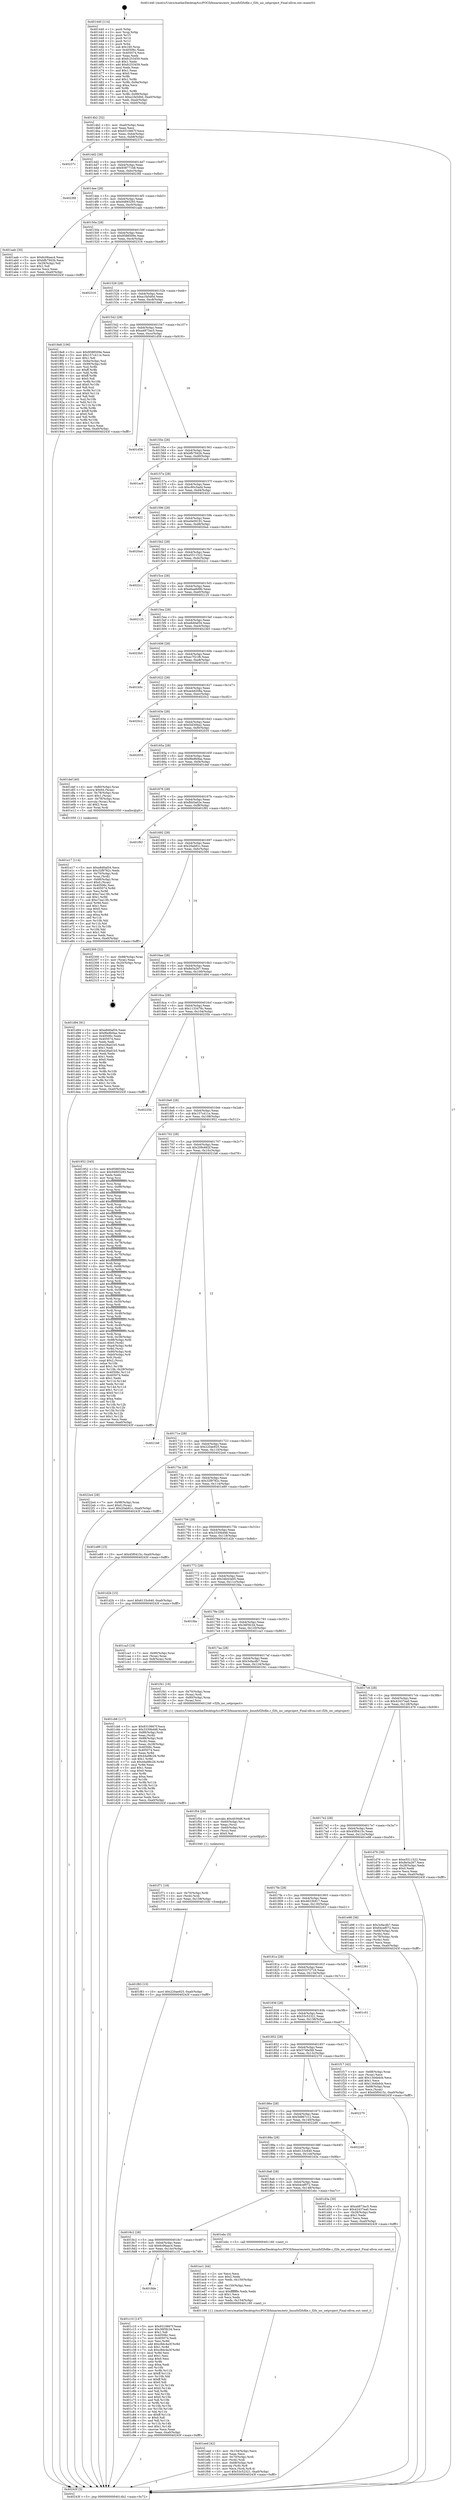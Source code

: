 digraph "0x401440" {
  label = "0x401440 (/mnt/c/Users/mathe/Desktop/tcc/POCII/binaries/extr_linuxfsf2fsfile.c_f2fs_ioc_setproject_Final-ollvm.out::main(0))"
  labelloc = "t"
  node[shape=record]

  Entry [label="",width=0.3,height=0.3,shape=circle,fillcolor=black,style=filled]
  "0x4014b2" [label="{
     0x4014b2 [32]\l
     | [instrs]\l
     &nbsp;&nbsp;0x4014b2 \<+6\>: mov -0xa0(%rbp),%eax\l
     &nbsp;&nbsp;0x4014b8 \<+2\>: mov %eax,%ecx\l
     &nbsp;&nbsp;0x4014ba \<+6\>: sub $0x9310667f,%ecx\l
     &nbsp;&nbsp;0x4014c0 \<+6\>: mov %eax,-0xb4(%rbp)\l
     &nbsp;&nbsp;0x4014c6 \<+6\>: mov %ecx,-0xb8(%rbp)\l
     &nbsp;&nbsp;0x4014cc \<+6\>: je 000000000040237c \<main+0xf3c\>\l
  }"]
  "0x40237c" [label="{
     0x40237c\l
  }", style=dashed]
  "0x4014d2" [label="{
     0x4014d2 [28]\l
     | [instrs]\l
     &nbsp;&nbsp;0x4014d2 \<+5\>: jmp 00000000004014d7 \<main+0x97\>\l
     &nbsp;&nbsp;0x4014d7 \<+6\>: mov -0xb4(%rbp),%eax\l
     &nbsp;&nbsp;0x4014dd \<+5\>: sub $0x938771b8,%eax\l
     &nbsp;&nbsp;0x4014e2 \<+6\>: mov %eax,-0xbc(%rbp)\l
     &nbsp;&nbsp;0x4014e8 \<+6\>: je 00000000004023fd \<main+0xfbd\>\l
  }"]
  Exit [label="",width=0.3,height=0.3,shape=circle,fillcolor=black,style=filled,peripheries=2]
  "0x4023fd" [label="{
     0x4023fd\l
  }", style=dashed]
  "0x4014ee" [label="{
     0x4014ee [28]\l
     | [instrs]\l
     &nbsp;&nbsp;0x4014ee \<+5\>: jmp 00000000004014f3 \<main+0xb3\>\l
     &nbsp;&nbsp;0x4014f3 \<+6\>: mov -0xb4(%rbp),%eax\l
     &nbsp;&nbsp;0x4014f9 \<+5\>: sub $0x94893293,%eax\l
     &nbsp;&nbsp;0x4014fe \<+6\>: mov %eax,-0xc0(%rbp)\l
     &nbsp;&nbsp;0x401504 \<+6\>: je 0000000000401aab \<main+0x66b\>\l
  }"]
  "0x401f83" [label="{
     0x401f83 [15]\l
     | [instrs]\l
     &nbsp;&nbsp;0x401f83 \<+10\>: movl $0x220ae925,-0xa0(%rbp)\l
     &nbsp;&nbsp;0x401f8d \<+5\>: jmp 000000000040243f \<main+0xfff\>\l
  }"]
  "0x401aab" [label="{
     0x401aab [30]\l
     | [instrs]\l
     &nbsp;&nbsp;0x401aab \<+5\>: mov $0x6c06aac4,%eax\l
     &nbsp;&nbsp;0x401ab0 \<+5\>: mov $0xbfb7942b,%ecx\l
     &nbsp;&nbsp;0x401ab5 \<+3\>: mov -0x29(%rbp),%dl\l
     &nbsp;&nbsp;0x401ab8 \<+3\>: test $0x1,%dl\l
     &nbsp;&nbsp;0x401abb \<+3\>: cmovne %ecx,%eax\l
     &nbsp;&nbsp;0x401abe \<+6\>: mov %eax,-0xa0(%rbp)\l
     &nbsp;&nbsp;0x401ac4 \<+5\>: jmp 000000000040243f \<main+0xfff\>\l
  }"]
  "0x40150a" [label="{
     0x40150a [28]\l
     | [instrs]\l
     &nbsp;&nbsp;0x40150a \<+5\>: jmp 000000000040150f \<main+0xcf\>\l
     &nbsp;&nbsp;0x40150f \<+6\>: mov -0xb4(%rbp),%eax\l
     &nbsp;&nbsp;0x401515 \<+5\>: sub $0x9588509e,%eax\l
     &nbsp;&nbsp;0x40151a \<+6\>: mov %eax,-0xc4(%rbp)\l
     &nbsp;&nbsp;0x401520 \<+6\>: je 0000000000402316 \<main+0xed6\>\l
  }"]
  "0x401f71" [label="{
     0x401f71 [18]\l
     | [instrs]\l
     &nbsp;&nbsp;0x401f71 \<+4\>: mov -0x70(%rbp),%rdi\l
     &nbsp;&nbsp;0x401f75 \<+3\>: mov (%rdi),%rdi\l
     &nbsp;&nbsp;0x401f78 \<+6\>: mov %eax,-0x158(%rbp)\l
     &nbsp;&nbsp;0x401f7e \<+5\>: call 0000000000401030 \<free@plt\>\l
     | [calls]\l
     &nbsp;&nbsp;0x401030 \{1\} (unknown)\l
  }"]
  "0x402316" [label="{
     0x402316\l
  }", style=dashed]
  "0x401526" [label="{
     0x401526 [28]\l
     | [instrs]\l
     &nbsp;&nbsp;0x401526 \<+5\>: jmp 000000000040152b \<main+0xeb\>\l
     &nbsp;&nbsp;0x40152b \<+6\>: mov -0xb4(%rbp),%eax\l
     &nbsp;&nbsp;0x401531 \<+5\>: sub $0xa1fa5d0d,%eax\l
     &nbsp;&nbsp;0x401536 \<+6\>: mov %eax,-0xc8(%rbp)\l
     &nbsp;&nbsp;0x40153c \<+6\>: je 00000000004018e8 \<main+0x4a8\>\l
  }"]
  "0x401f54" [label="{
     0x401f54 [29]\l
     | [instrs]\l
     &nbsp;&nbsp;0x401f54 \<+10\>: movabs $0x4030d6,%rdi\l
     &nbsp;&nbsp;0x401f5e \<+4\>: mov -0x60(%rbp),%rsi\l
     &nbsp;&nbsp;0x401f62 \<+2\>: mov %eax,(%rsi)\l
     &nbsp;&nbsp;0x401f64 \<+4\>: mov -0x60(%rbp),%rsi\l
     &nbsp;&nbsp;0x401f68 \<+2\>: mov (%rsi),%esi\l
     &nbsp;&nbsp;0x401f6a \<+2\>: mov $0x0,%al\l
     &nbsp;&nbsp;0x401f6c \<+5\>: call 0000000000401040 \<printf@plt\>\l
     | [calls]\l
     &nbsp;&nbsp;0x401040 \{1\} (unknown)\l
  }"]
  "0x4018e8" [label="{
     0x4018e8 [106]\l
     | [instrs]\l
     &nbsp;&nbsp;0x4018e8 \<+5\>: mov $0x9588509e,%eax\l
     &nbsp;&nbsp;0x4018ed \<+5\>: mov $0x157c411e,%ecx\l
     &nbsp;&nbsp;0x4018f2 \<+2\>: mov $0x1,%dl\l
     &nbsp;&nbsp;0x4018f4 \<+7\>: mov -0x9a(%rbp),%sil\l
     &nbsp;&nbsp;0x4018fb \<+7\>: mov -0x99(%rbp),%dil\l
     &nbsp;&nbsp;0x401902 \<+3\>: mov %sil,%r8b\l
     &nbsp;&nbsp;0x401905 \<+4\>: xor $0xff,%r8b\l
     &nbsp;&nbsp;0x401909 \<+3\>: mov %dil,%r9b\l
     &nbsp;&nbsp;0x40190c \<+4\>: xor $0xff,%r9b\l
     &nbsp;&nbsp;0x401910 \<+3\>: xor $0x0,%dl\l
     &nbsp;&nbsp;0x401913 \<+3\>: mov %r8b,%r10b\l
     &nbsp;&nbsp;0x401916 \<+4\>: and $0x0,%r10b\l
     &nbsp;&nbsp;0x40191a \<+3\>: and %dl,%sil\l
     &nbsp;&nbsp;0x40191d \<+3\>: mov %r9b,%r11b\l
     &nbsp;&nbsp;0x401920 \<+4\>: and $0x0,%r11b\l
     &nbsp;&nbsp;0x401924 \<+3\>: and %dl,%dil\l
     &nbsp;&nbsp;0x401927 \<+3\>: or %sil,%r10b\l
     &nbsp;&nbsp;0x40192a \<+3\>: or %dil,%r11b\l
     &nbsp;&nbsp;0x40192d \<+3\>: xor %r11b,%r10b\l
     &nbsp;&nbsp;0x401930 \<+3\>: or %r9b,%r8b\l
     &nbsp;&nbsp;0x401933 \<+4\>: xor $0xff,%r8b\l
     &nbsp;&nbsp;0x401937 \<+3\>: or $0x0,%dl\l
     &nbsp;&nbsp;0x40193a \<+3\>: and %dl,%r8b\l
     &nbsp;&nbsp;0x40193d \<+3\>: or %r8b,%r10b\l
     &nbsp;&nbsp;0x401940 \<+4\>: test $0x1,%r10b\l
     &nbsp;&nbsp;0x401944 \<+3\>: cmovne %ecx,%eax\l
     &nbsp;&nbsp;0x401947 \<+6\>: mov %eax,-0xa0(%rbp)\l
     &nbsp;&nbsp;0x40194d \<+5\>: jmp 000000000040243f \<main+0xfff\>\l
  }"]
  "0x401542" [label="{
     0x401542 [28]\l
     | [instrs]\l
     &nbsp;&nbsp;0x401542 \<+5\>: jmp 0000000000401547 \<main+0x107\>\l
     &nbsp;&nbsp;0x401547 \<+6\>: mov -0xb4(%rbp),%eax\l
     &nbsp;&nbsp;0x40154d \<+5\>: sub $0xa4873ac5,%eax\l
     &nbsp;&nbsp;0x401552 \<+6\>: mov %eax,-0xcc(%rbp)\l
     &nbsp;&nbsp;0x401558 \<+6\>: je 0000000000401d58 \<main+0x918\>\l
  }"]
  "0x40243f" [label="{
     0x40243f [5]\l
     | [instrs]\l
     &nbsp;&nbsp;0x40243f \<+5\>: jmp 00000000004014b2 \<main+0x72\>\l
  }"]
  "0x401440" [label="{
     0x401440 [114]\l
     | [instrs]\l
     &nbsp;&nbsp;0x401440 \<+1\>: push %rbp\l
     &nbsp;&nbsp;0x401441 \<+3\>: mov %rsp,%rbp\l
     &nbsp;&nbsp;0x401444 \<+2\>: push %r15\l
     &nbsp;&nbsp;0x401446 \<+2\>: push %r14\l
     &nbsp;&nbsp;0x401448 \<+2\>: push %r12\l
     &nbsp;&nbsp;0x40144a \<+1\>: push %rbx\l
     &nbsp;&nbsp;0x40144b \<+7\>: sub $0x160,%rsp\l
     &nbsp;&nbsp;0x401452 \<+7\>: mov 0x40506c,%eax\l
     &nbsp;&nbsp;0x401459 \<+7\>: mov 0x405074,%ecx\l
     &nbsp;&nbsp;0x401460 \<+2\>: mov %eax,%edx\l
     &nbsp;&nbsp;0x401462 \<+6\>: sub $0xfc253459,%edx\l
     &nbsp;&nbsp;0x401468 \<+3\>: sub $0x1,%edx\l
     &nbsp;&nbsp;0x40146b \<+6\>: add $0xfc253459,%edx\l
     &nbsp;&nbsp;0x401471 \<+3\>: imul %edx,%eax\l
     &nbsp;&nbsp;0x401474 \<+3\>: and $0x1,%eax\l
     &nbsp;&nbsp;0x401477 \<+3\>: cmp $0x0,%eax\l
     &nbsp;&nbsp;0x40147a \<+4\>: sete %r8b\l
     &nbsp;&nbsp;0x40147e \<+4\>: and $0x1,%r8b\l
     &nbsp;&nbsp;0x401482 \<+7\>: mov %r8b,-0x9a(%rbp)\l
     &nbsp;&nbsp;0x401489 \<+3\>: cmp $0xa,%ecx\l
     &nbsp;&nbsp;0x40148c \<+4\>: setl %r8b\l
     &nbsp;&nbsp;0x401490 \<+4\>: and $0x1,%r8b\l
     &nbsp;&nbsp;0x401494 \<+7\>: mov %r8b,-0x99(%rbp)\l
     &nbsp;&nbsp;0x40149b \<+10\>: movl $0xa1fa5d0d,-0xa0(%rbp)\l
     &nbsp;&nbsp;0x4014a5 \<+6\>: mov %edi,-0xa4(%rbp)\l
     &nbsp;&nbsp;0x4014ab \<+7\>: mov %rsi,-0xb0(%rbp)\l
  }"]
  "0x401eed" [label="{
     0x401eed [42]\l
     | [instrs]\l
     &nbsp;&nbsp;0x401eed \<+6\>: mov -0x154(%rbp),%ecx\l
     &nbsp;&nbsp;0x401ef3 \<+3\>: imul %eax,%ecx\l
     &nbsp;&nbsp;0x401ef6 \<+4\>: mov -0x70(%rbp),%rdi\l
     &nbsp;&nbsp;0x401efa \<+3\>: mov (%rdi),%rdi\l
     &nbsp;&nbsp;0x401efd \<+4\>: mov -0x68(%rbp),%r8\l
     &nbsp;&nbsp;0x401f01 \<+3\>: movslq (%r8),%r8\l
     &nbsp;&nbsp;0x401f04 \<+4\>: mov %ecx,(%rdi,%r8,4)\l
     &nbsp;&nbsp;0x401f08 \<+10\>: movl $0x53c52321,-0xa0(%rbp)\l
     &nbsp;&nbsp;0x401f12 \<+5\>: jmp 000000000040243f \<main+0xfff\>\l
  }"]
  "0x401d58" [label="{
     0x401d58\l
  }", style=dashed]
  "0x40155e" [label="{
     0x40155e [28]\l
     | [instrs]\l
     &nbsp;&nbsp;0x40155e \<+5\>: jmp 0000000000401563 \<main+0x123\>\l
     &nbsp;&nbsp;0x401563 \<+6\>: mov -0xb4(%rbp),%eax\l
     &nbsp;&nbsp;0x401569 \<+5\>: sub $0xbfb7942b,%eax\l
     &nbsp;&nbsp;0x40156e \<+6\>: mov %eax,-0xd0(%rbp)\l
     &nbsp;&nbsp;0x401574 \<+6\>: je 0000000000401ac9 \<main+0x689\>\l
  }"]
  "0x401ec1" [label="{
     0x401ec1 [44]\l
     | [instrs]\l
     &nbsp;&nbsp;0x401ec1 \<+2\>: xor %ecx,%ecx\l
     &nbsp;&nbsp;0x401ec3 \<+5\>: mov $0x2,%edx\l
     &nbsp;&nbsp;0x401ec8 \<+6\>: mov %edx,-0x150(%rbp)\l
     &nbsp;&nbsp;0x401ece \<+1\>: cltd\l
     &nbsp;&nbsp;0x401ecf \<+6\>: mov -0x150(%rbp),%esi\l
     &nbsp;&nbsp;0x401ed5 \<+2\>: idiv %esi\l
     &nbsp;&nbsp;0x401ed7 \<+6\>: imul $0xfffffffe,%edx,%edx\l
     &nbsp;&nbsp;0x401edd \<+3\>: sub $0x1,%ecx\l
     &nbsp;&nbsp;0x401ee0 \<+2\>: sub %ecx,%edx\l
     &nbsp;&nbsp;0x401ee2 \<+6\>: mov %edx,-0x154(%rbp)\l
     &nbsp;&nbsp;0x401ee8 \<+5\>: call 0000000000401160 \<next_i\>\l
     | [calls]\l
     &nbsp;&nbsp;0x401160 \{1\} (/mnt/c/Users/mathe/Desktop/tcc/POCII/binaries/extr_linuxfsf2fsfile.c_f2fs_ioc_setproject_Final-ollvm.out::next_i)\l
  }"]
  "0x401ac9" [label="{
     0x401ac9\l
  }", style=dashed]
  "0x40157a" [label="{
     0x40157a [28]\l
     | [instrs]\l
     &nbsp;&nbsp;0x40157a \<+5\>: jmp 000000000040157f \<main+0x13f\>\l
     &nbsp;&nbsp;0x40157f \<+6\>: mov -0xb4(%rbp),%eax\l
     &nbsp;&nbsp;0x401585 \<+5\>: sub $0xc80c5ad4,%eax\l
     &nbsp;&nbsp;0x40158a \<+6\>: mov %eax,-0xd4(%rbp)\l
     &nbsp;&nbsp;0x401590 \<+6\>: je 0000000000402422 \<main+0xfe2\>\l
  }"]
  "0x401e17" [label="{
     0x401e17 [114]\l
     | [instrs]\l
     &nbsp;&nbsp;0x401e17 \<+5\>: mov $0xe8d0af34,%ecx\l
     &nbsp;&nbsp;0x401e1c \<+5\>: mov $0x32f9782c,%edx\l
     &nbsp;&nbsp;0x401e21 \<+4\>: mov -0x70(%rbp),%rdi\l
     &nbsp;&nbsp;0x401e25 \<+3\>: mov %rax,(%rdi)\l
     &nbsp;&nbsp;0x401e28 \<+4\>: mov -0x68(%rbp),%rax\l
     &nbsp;&nbsp;0x401e2c \<+6\>: movl $0x0,(%rax)\l
     &nbsp;&nbsp;0x401e32 \<+7\>: mov 0x40506c,%esi\l
     &nbsp;&nbsp;0x401e39 \<+8\>: mov 0x405074,%r8d\l
     &nbsp;&nbsp;0x401e41 \<+3\>: mov %esi,%r9d\l
     &nbsp;&nbsp;0x401e44 \<+7\>: add $0xc7ea13fc,%r9d\l
     &nbsp;&nbsp;0x401e4b \<+4\>: sub $0x1,%r9d\l
     &nbsp;&nbsp;0x401e4f \<+7\>: sub $0xc7ea13fc,%r9d\l
     &nbsp;&nbsp;0x401e56 \<+4\>: imul %r9d,%esi\l
     &nbsp;&nbsp;0x401e5a \<+3\>: and $0x1,%esi\l
     &nbsp;&nbsp;0x401e5d \<+3\>: cmp $0x0,%esi\l
     &nbsp;&nbsp;0x401e60 \<+4\>: sete %r10b\l
     &nbsp;&nbsp;0x401e64 \<+4\>: cmp $0xa,%r8d\l
     &nbsp;&nbsp;0x401e68 \<+4\>: setl %r11b\l
     &nbsp;&nbsp;0x401e6c \<+3\>: mov %r10b,%bl\l
     &nbsp;&nbsp;0x401e6f \<+3\>: and %r11b,%bl\l
     &nbsp;&nbsp;0x401e72 \<+3\>: xor %r11b,%r10b\l
     &nbsp;&nbsp;0x401e75 \<+3\>: or %r10b,%bl\l
     &nbsp;&nbsp;0x401e78 \<+3\>: test $0x1,%bl\l
     &nbsp;&nbsp;0x401e7b \<+3\>: cmovne %edx,%ecx\l
     &nbsp;&nbsp;0x401e7e \<+6\>: mov %ecx,-0xa0(%rbp)\l
     &nbsp;&nbsp;0x401e84 \<+5\>: jmp 000000000040243f \<main+0xfff\>\l
  }"]
  "0x402422" [label="{
     0x402422\l
  }", style=dashed]
  "0x401596" [label="{
     0x401596 [28]\l
     | [instrs]\l
     &nbsp;&nbsp;0x401596 \<+5\>: jmp 000000000040159b \<main+0x15b\>\l
     &nbsp;&nbsp;0x40159b \<+6\>: mov -0xb4(%rbp),%eax\l
     &nbsp;&nbsp;0x4015a1 \<+5\>: sub $0xe0e09191,%eax\l
     &nbsp;&nbsp;0x4015a6 \<+6\>: mov %eax,-0xd8(%rbp)\l
     &nbsp;&nbsp;0x4015ac \<+6\>: je 00000000004020a4 \<main+0xc64\>\l
  }"]
  "0x401cb6" [label="{
     0x401cb6 [117]\l
     | [instrs]\l
     &nbsp;&nbsp;0x401cb6 \<+5\>: mov $0x9310667f,%ecx\l
     &nbsp;&nbsp;0x401cbb \<+5\>: mov $0x3330bd48,%edx\l
     &nbsp;&nbsp;0x401cc0 \<+7\>: mov -0x88(%rbp),%rdi\l
     &nbsp;&nbsp;0x401cc7 \<+2\>: mov %eax,(%rdi)\l
     &nbsp;&nbsp;0x401cc9 \<+7\>: mov -0x88(%rbp),%rdi\l
     &nbsp;&nbsp;0x401cd0 \<+2\>: mov (%rdi),%eax\l
     &nbsp;&nbsp;0x401cd2 \<+3\>: mov %eax,-0x28(%rbp)\l
     &nbsp;&nbsp;0x401cd5 \<+7\>: mov 0x40506c,%eax\l
     &nbsp;&nbsp;0x401cdc \<+7\>: mov 0x405074,%esi\l
     &nbsp;&nbsp;0x401ce3 \<+3\>: mov %eax,%r8d\l
     &nbsp;&nbsp;0x401ce6 \<+7\>: add $0x44a98c26,%r8d\l
     &nbsp;&nbsp;0x401ced \<+4\>: sub $0x1,%r8d\l
     &nbsp;&nbsp;0x401cf1 \<+7\>: sub $0x44a98c26,%r8d\l
     &nbsp;&nbsp;0x401cf8 \<+4\>: imul %r8d,%eax\l
     &nbsp;&nbsp;0x401cfc \<+3\>: and $0x1,%eax\l
     &nbsp;&nbsp;0x401cff \<+3\>: cmp $0x0,%eax\l
     &nbsp;&nbsp;0x401d02 \<+4\>: sete %r9b\l
     &nbsp;&nbsp;0x401d06 \<+3\>: cmp $0xa,%esi\l
     &nbsp;&nbsp;0x401d09 \<+4\>: setl %r10b\l
     &nbsp;&nbsp;0x401d0d \<+3\>: mov %r9b,%r11b\l
     &nbsp;&nbsp;0x401d10 \<+3\>: and %r10b,%r11b\l
     &nbsp;&nbsp;0x401d13 \<+3\>: xor %r10b,%r9b\l
     &nbsp;&nbsp;0x401d16 \<+3\>: or %r9b,%r11b\l
     &nbsp;&nbsp;0x401d19 \<+4\>: test $0x1,%r11b\l
     &nbsp;&nbsp;0x401d1d \<+3\>: cmovne %edx,%ecx\l
     &nbsp;&nbsp;0x401d20 \<+6\>: mov %ecx,-0xa0(%rbp)\l
     &nbsp;&nbsp;0x401d26 \<+5\>: jmp 000000000040243f \<main+0xfff\>\l
  }"]
  "0x4020a4" [label="{
     0x4020a4\l
  }", style=dashed]
  "0x4015b2" [label="{
     0x4015b2 [28]\l
     | [instrs]\l
     &nbsp;&nbsp;0x4015b2 \<+5\>: jmp 00000000004015b7 \<main+0x177\>\l
     &nbsp;&nbsp;0x4015b7 \<+6\>: mov -0xb4(%rbp),%eax\l
     &nbsp;&nbsp;0x4015bd \<+5\>: sub $0xe5511522,%eax\l
     &nbsp;&nbsp;0x4015c2 \<+6\>: mov %eax,-0xdc(%rbp)\l
     &nbsp;&nbsp;0x4015c8 \<+6\>: je 00000000004022c1 \<main+0xe81\>\l
  }"]
  "0x4018de" [label="{
     0x4018de\l
  }", style=dashed]
  "0x4022c1" [label="{
     0x4022c1\l
  }", style=dashed]
  "0x4015ce" [label="{
     0x4015ce [28]\l
     | [instrs]\l
     &nbsp;&nbsp;0x4015ce \<+5\>: jmp 00000000004015d3 \<main+0x193\>\l
     &nbsp;&nbsp;0x4015d3 \<+6\>: mov -0xb4(%rbp),%eax\l
     &nbsp;&nbsp;0x4015d9 \<+5\>: sub $0xe6aa8d9b,%eax\l
     &nbsp;&nbsp;0x4015de \<+6\>: mov %eax,-0xe0(%rbp)\l
     &nbsp;&nbsp;0x4015e4 \<+6\>: je 0000000000402125 \<main+0xce5\>\l
  }"]
  "0x401c10" [label="{
     0x401c10 [147]\l
     | [instrs]\l
     &nbsp;&nbsp;0x401c10 \<+5\>: mov $0x9310667f,%eax\l
     &nbsp;&nbsp;0x401c15 \<+5\>: mov $0x36f3fc34,%ecx\l
     &nbsp;&nbsp;0x401c1a \<+2\>: mov $0x1,%dl\l
     &nbsp;&nbsp;0x401c1c \<+7\>: mov 0x40506c,%esi\l
     &nbsp;&nbsp;0x401c23 \<+7\>: mov 0x405074,%edi\l
     &nbsp;&nbsp;0x401c2a \<+3\>: mov %esi,%r8d\l
     &nbsp;&nbsp;0x401c2d \<+7\>: add $0xc8dc4a3f,%r8d\l
     &nbsp;&nbsp;0x401c34 \<+4\>: sub $0x1,%r8d\l
     &nbsp;&nbsp;0x401c38 \<+7\>: sub $0xc8dc4a3f,%r8d\l
     &nbsp;&nbsp;0x401c3f \<+4\>: imul %r8d,%esi\l
     &nbsp;&nbsp;0x401c43 \<+3\>: and $0x1,%esi\l
     &nbsp;&nbsp;0x401c46 \<+3\>: cmp $0x0,%esi\l
     &nbsp;&nbsp;0x401c49 \<+4\>: sete %r9b\l
     &nbsp;&nbsp;0x401c4d \<+3\>: cmp $0xa,%edi\l
     &nbsp;&nbsp;0x401c50 \<+4\>: setl %r10b\l
     &nbsp;&nbsp;0x401c54 \<+3\>: mov %r9b,%r11b\l
     &nbsp;&nbsp;0x401c57 \<+4\>: xor $0xff,%r11b\l
     &nbsp;&nbsp;0x401c5b \<+3\>: mov %r10b,%bl\l
     &nbsp;&nbsp;0x401c5e \<+3\>: xor $0xff,%bl\l
     &nbsp;&nbsp;0x401c61 \<+3\>: xor $0x0,%dl\l
     &nbsp;&nbsp;0x401c64 \<+3\>: mov %r11b,%r14b\l
     &nbsp;&nbsp;0x401c67 \<+4\>: and $0x0,%r14b\l
     &nbsp;&nbsp;0x401c6b \<+3\>: and %dl,%r9b\l
     &nbsp;&nbsp;0x401c6e \<+3\>: mov %bl,%r15b\l
     &nbsp;&nbsp;0x401c71 \<+4\>: and $0x0,%r15b\l
     &nbsp;&nbsp;0x401c75 \<+3\>: and %dl,%r10b\l
     &nbsp;&nbsp;0x401c78 \<+3\>: or %r9b,%r14b\l
     &nbsp;&nbsp;0x401c7b \<+3\>: or %r10b,%r15b\l
     &nbsp;&nbsp;0x401c7e \<+3\>: xor %r15b,%r14b\l
     &nbsp;&nbsp;0x401c81 \<+3\>: or %bl,%r11b\l
     &nbsp;&nbsp;0x401c84 \<+4\>: xor $0xff,%r11b\l
     &nbsp;&nbsp;0x401c88 \<+3\>: or $0x0,%dl\l
     &nbsp;&nbsp;0x401c8b \<+3\>: and %dl,%r11b\l
     &nbsp;&nbsp;0x401c8e \<+3\>: or %r11b,%r14b\l
     &nbsp;&nbsp;0x401c91 \<+4\>: test $0x1,%r14b\l
     &nbsp;&nbsp;0x401c95 \<+3\>: cmovne %ecx,%eax\l
     &nbsp;&nbsp;0x401c98 \<+6\>: mov %eax,-0xa0(%rbp)\l
     &nbsp;&nbsp;0x401c9e \<+5\>: jmp 000000000040243f \<main+0xfff\>\l
  }"]
  "0x402125" [label="{
     0x402125\l
  }", style=dashed]
  "0x4015ea" [label="{
     0x4015ea [28]\l
     | [instrs]\l
     &nbsp;&nbsp;0x4015ea \<+5\>: jmp 00000000004015ef \<main+0x1af\>\l
     &nbsp;&nbsp;0x4015ef \<+6\>: mov -0xb4(%rbp),%eax\l
     &nbsp;&nbsp;0x4015f5 \<+5\>: sub $0xe8d0af34,%eax\l
     &nbsp;&nbsp;0x4015fa \<+6\>: mov %eax,-0xe4(%rbp)\l
     &nbsp;&nbsp;0x401600 \<+6\>: je 00000000004023b5 \<main+0xf75\>\l
  }"]
  "0x4018c2" [label="{
     0x4018c2 [28]\l
     | [instrs]\l
     &nbsp;&nbsp;0x4018c2 \<+5\>: jmp 00000000004018c7 \<main+0x487\>\l
     &nbsp;&nbsp;0x4018c7 \<+6\>: mov -0xb4(%rbp),%eax\l
     &nbsp;&nbsp;0x4018cd \<+5\>: sub $0x6c06aac4,%eax\l
     &nbsp;&nbsp;0x4018d2 \<+6\>: mov %eax,-0x14c(%rbp)\l
     &nbsp;&nbsp;0x4018d8 \<+6\>: je 0000000000401c10 \<main+0x7d0\>\l
  }"]
  "0x4023b5" [label="{
     0x4023b5\l
  }", style=dashed]
  "0x401606" [label="{
     0x401606 [28]\l
     | [instrs]\l
     &nbsp;&nbsp;0x401606 \<+5\>: jmp 000000000040160b \<main+0x1cb\>\l
     &nbsp;&nbsp;0x40160b \<+6\>: mov -0xb4(%rbp),%eax\l
     &nbsp;&nbsp;0x401611 \<+5\>: sub $0xec7f21f6,%eax\l
     &nbsp;&nbsp;0x401616 \<+6\>: mov %eax,-0xe8(%rbp)\l
     &nbsp;&nbsp;0x40161c \<+6\>: je 0000000000401b5c \<main+0x71c\>\l
  }"]
  "0x401ebc" [label="{
     0x401ebc [5]\l
     | [instrs]\l
     &nbsp;&nbsp;0x401ebc \<+5\>: call 0000000000401160 \<next_i\>\l
     | [calls]\l
     &nbsp;&nbsp;0x401160 \{1\} (/mnt/c/Users/mathe/Desktop/tcc/POCII/binaries/extr_linuxfsf2fsfile.c_f2fs_ioc_setproject_Final-ollvm.out::next_i)\l
  }"]
  "0x401b5c" [label="{
     0x401b5c\l
  }", style=dashed]
  "0x401622" [label="{
     0x401622 [28]\l
     | [instrs]\l
     &nbsp;&nbsp;0x401622 \<+5\>: jmp 0000000000401627 \<main+0x1e7\>\l
     &nbsp;&nbsp;0x401627 \<+6\>: mov -0xb4(%rbp),%eax\l
     &nbsp;&nbsp;0x40162d \<+5\>: sub $0xee4d208a,%eax\l
     &nbsp;&nbsp;0x401632 \<+6\>: mov %eax,-0xec(%rbp)\l
     &nbsp;&nbsp;0x401638 \<+6\>: je 00000000004020c2 \<main+0xc82\>\l
  }"]
  "0x4018a6" [label="{
     0x4018a6 [28]\l
     | [instrs]\l
     &nbsp;&nbsp;0x4018a6 \<+5\>: jmp 00000000004018ab \<main+0x46b\>\l
     &nbsp;&nbsp;0x4018ab \<+6\>: mov -0xb4(%rbp),%eax\l
     &nbsp;&nbsp;0x4018b1 \<+5\>: sub $0x64cef072,%eax\l
     &nbsp;&nbsp;0x4018b6 \<+6\>: mov %eax,-0x148(%rbp)\l
     &nbsp;&nbsp;0x4018bc \<+6\>: je 0000000000401ebc \<main+0xa7c\>\l
  }"]
  "0x4020c2" [label="{
     0x4020c2\l
  }", style=dashed]
  "0x40163e" [label="{
     0x40163e [28]\l
     | [instrs]\l
     &nbsp;&nbsp;0x40163e \<+5\>: jmp 0000000000401643 \<main+0x203\>\l
     &nbsp;&nbsp;0x401643 \<+6\>: mov -0xb4(%rbp),%eax\l
     &nbsp;&nbsp;0x401649 \<+5\>: sub $0xf3d30ba2,%eax\l
     &nbsp;&nbsp;0x40164e \<+6\>: mov %eax,-0xf0(%rbp)\l
     &nbsp;&nbsp;0x401654 \<+6\>: je 0000000000402035 \<main+0xbf5\>\l
  }"]
  "0x401d3a" [label="{
     0x401d3a [30]\l
     | [instrs]\l
     &nbsp;&nbsp;0x401d3a \<+5\>: mov $0xa4873ac5,%eax\l
     &nbsp;&nbsp;0x401d3f \<+5\>: mov $0x42437ea0,%ecx\l
     &nbsp;&nbsp;0x401d44 \<+3\>: mov -0x28(%rbp),%edx\l
     &nbsp;&nbsp;0x401d47 \<+3\>: cmp $0x1,%edx\l
     &nbsp;&nbsp;0x401d4a \<+3\>: cmovl %ecx,%eax\l
     &nbsp;&nbsp;0x401d4d \<+6\>: mov %eax,-0xa0(%rbp)\l
     &nbsp;&nbsp;0x401d53 \<+5\>: jmp 000000000040243f \<main+0xfff\>\l
  }"]
  "0x402035" [label="{
     0x402035\l
  }", style=dashed]
  "0x40165a" [label="{
     0x40165a [28]\l
     | [instrs]\l
     &nbsp;&nbsp;0x40165a \<+5\>: jmp 000000000040165f \<main+0x21f\>\l
     &nbsp;&nbsp;0x40165f \<+6\>: mov -0xb4(%rbp),%eax\l
     &nbsp;&nbsp;0x401665 \<+5\>: sub $0xf6e8b9aa,%eax\l
     &nbsp;&nbsp;0x40166a \<+6\>: mov %eax,-0xf4(%rbp)\l
     &nbsp;&nbsp;0x401670 \<+6\>: je 0000000000401def \<main+0x9af\>\l
  }"]
  "0x40188a" [label="{
     0x40188a [28]\l
     | [instrs]\l
     &nbsp;&nbsp;0x40188a \<+5\>: jmp 000000000040188f \<main+0x44f\>\l
     &nbsp;&nbsp;0x40188f \<+6\>: mov -0xb4(%rbp),%eax\l
     &nbsp;&nbsp;0x401895 \<+5\>: sub $0x6133c640,%eax\l
     &nbsp;&nbsp;0x40189a \<+6\>: mov %eax,-0x144(%rbp)\l
     &nbsp;&nbsp;0x4018a0 \<+6\>: je 0000000000401d3a \<main+0x8fa\>\l
  }"]
  "0x401def" [label="{
     0x401def [40]\l
     | [instrs]\l
     &nbsp;&nbsp;0x401def \<+4\>: mov -0x80(%rbp),%rax\l
     &nbsp;&nbsp;0x401df3 \<+7\>: movq $0x64,(%rax)\l
     &nbsp;&nbsp;0x401dfa \<+4\>: mov -0x78(%rbp),%rax\l
     &nbsp;&nbsp;0x401dfe \<+6\>: movl $0x1,(%rax)\l
     &nbsp;&nbsp;0x401e04 \<+4\>: mov -0x78(%rbp),%rax\l
     &nbsp;&nbsp;0x401e08 \<+3\>: movslq (%rax),%rax\l
     &nbsp;&nbsp;0x401e0b \<+4\>: shl $0x2,%rax\l
     &nbsp;&nbsp;0x401e0f \<+3\>: mov %rax,%rdi\l
     &nbsp;&nbsp;0x401e12 \<+5\>: call 0000000000401050 \<malloc@plt\>\l
     | [calls]\l
     &nbsp;&nbsp;0x401050 \{1\} (unknown)\l
  }"]
  "0x401676" [label="{
     0x401676 [28]\l
     | [instrs]\l
     &nbsp;&nbsp;0x401676 \<+5\>: jmp 000000000040167b \<main+0x23b\>\l
     &nbsp;&nbsp;0x40167b \<+6\>: mov -0xb4(%rbp),%eax\l
     &nbsp;&nbsp;0x401681 \<+5\>: sub $0xfbb5a02e,%eax\l
     &nbsp;&nbsp;0x401686 \<+6\>: mov %eax,-0xf8(%rbp)\l
     &nbsp;&nbsp;0x40168c \<+6\>: je 0000000000401f92 \<main+0xb52\>\l
  }"]
  "0x4022d0" [label="{
     0x4022d0\l
  }", style=dashed]
  "0x401f92" [label="{
     0x401f92\l
  }", style=dashed]
  "0x401692" [label="{
     0x401692 [28]\l
     | [instrs]\l
     &nbsp;&nbsp;0x401692 \<+5\>: jmp 0000000000401697 \<main+0x257\>\l
     &nbsp;&nbsp;0x401697 \<+6\>: mov -0xb4(%rbp),%eax\l
     &nbsp;&nbsp;0x40169d \<+5\>: sub $0x20ab81c,%eax\l
     &nbsp;&nbsp;0x4016a2 \<+6\>: mov %eax,-0xfc(%rbp)\l
     &nbsp;&nbsp;0x4016a8 \<+6\>: je 0000000000402300 \<main+0xec0\>\l
  }"]
  "0x40186e" [label="{
     0x40186e [28]\l
     | [instrs]\l
     &nbsp;&nbsp;0x40186e \<+5\>: jmp 0000000000401873 \<main+0x433\>\l
     &nbsp;&nbsp;0x401873 \<+6\>: mov -0xb4(%rbp),%eax\l
     &nbsp;&nbsp;0x401879 \<+5\>: sub $0x5d867c12,%eax\l
     &nbsp;&nbsp;0x40187e \<+6\>: mov %eax,-0x140(%rbp)\l
     &nbsp;&nbsp;0x401884 \<+6\>: je 00000000004022d0 \<main+0xe90\>\l
  }"]
  "0x402300" [label="{
     0x402300 [22]\l
     | [instrs]\l
     &nbsp;&nbsp;0x402300 \<+7\>: mov -0x98(%rbp),%rax\l
     &nbsp;&nbsp;0x402307 \<+2\>: mov (%rax),%eax\l
     &nbsp;&nbsp;0x402309 \<+4\>: lea -0x20(%rbp),%rsp\l
     &nbsp;&nbsp;0x40230d \<+1\>: pop %rbx\l
     &nbsp;&nbsp;0x40230e \<+2\>: pop %r12\l
     &nbsp;&nbsp;0x402310 \<+2\>: pop %r14\l
     &nbsp;&nbsp;0x402312 \<+2\>: pop %r15\l
     &nbsp;&nbsp;0x402314 \<+1\>: pop %rbp\l
     &nbsp;&nbsp;0x402315 \<+1\>: ret\l
  }"]
  "0x4016ae" [label="{
     0x4016ae [28]\l
     | [instrs]\l
     &nbsp;&nbsp;0x4016ae \<+5\>: jmp 00000000004016b3 \<main+0x273\>\l
     &nbsp;&nbsp;0x4016b3 \<+6\>: mov -0xb4(%rbp),%eax\l
     &nbsp;&nbsp;0x4016b9 \<+5\>: sub $0x8e5a267,%eax\l
     &nbsp;&nbsp;0x4016be \<+6\>: mov %eax,-0x100(%rbp)\l
     &nbsp;&nbsp;0x4016c4 \<+6\>: je 0000000000401d94 \<main+0x954\>\l
  }"]
  "0x402270" [label="{
     0x402270\l
  }", style=dashed]
  "0x401d94" [label="{
     0x401d94 [91]\l
     | [instrs]\l
     &nbsp;&nbsp;0x401d94 \<+5\>: mov $0xe8d0af34,%eax\l
     &nbsp;&nbsp;0x401d99 \<+5\>: mov $0xf6e8b9aa,%ecx\l
     &nbsp;&nbsp;0x401d9e \<+7\>: mov 0x40506c,%edx\l
     &nbsp;&nbsp;0x401da5 \<+7\>: mov 0x405074,%esi\l
     &nbsp;&nbsp;0x401dac \<+2\>: mov %edx,%edi\l
     &nbsp;&nbsp;0x401dae \<+6\>: sub $0xe28ad1b5,%edi\l
     &nbsp;&nbsp;0x401db4 \<+3\>: sub $0x1,%edi\l
     &nbsp;&nbsp;0x401db7 \<+6\>: add $0xe28ad1b5,%edi\l
     &nbsp;&nbsp;0x401dbd \<+3\>: imul %edi,%edx\l
     &nbsp;&nbsp;0x401dc0 \<+3\>: and $0x1,%edx\l
     &nbsp;&nbsp;0x401dc3 \<+3\>: cmp $0x0,%edx\l
     &nbsp;&nbsp;0x401dc6 \<+4\>: sete %r8b\l
     &nbsp;&nbsp;0x401dca \<+3\>: cmp $0xa,%esi\l
     &nbsp;&nbsp;0x401dcd \<+4\>: setl %r9b\l
     &nbsp;&nbsp;0x401dd1 \<+3\>: mov %r8b,%r10b\l
     &nbsp;&nbsp;0x401dd4 \<+3\>: and %r9b,%r10b\l
     &nbsp;&nbsp;0x401dd7 \<+3\>: xor %r9b,%r8b\l
     &nbsp;&nbsp;0x401dda \<+3\>: or %r8b,%r10b\l
     &nbsp;&nbsp;0x401ddd \<+4\>: test $0x1,%r10b\l
     &nbsp;&nbsp;0x401de1 \<+3\>: cmovne %ecx,%eax\l
     &nbsp;&nbsp;0x401de4 \<+6\>: mov %eax,-0xa0(%rbp)\l
     &nbsp;&nbsp;0x401dea \<+5\>: jmp 000000000040243f \<main+0xfff\>\l
  }"]
  "0x4016ca" [label="{
     0x4016ca [28]\l
     | [instrs]\l
     &nbsp;&nbsp;0x4016ca \<+5\>: jmp 00000000004016cf \<main+0x28f\>\l
     &nbsp;&nbsp;0x4016cf \<+6\>: mov -0xb4(%rbp),%eax\l
     &nbsp;&nbsp;0x4016d5 \<+5\>: sub $0x1133478c,%eax\l
     &nbsp;&nbsp;0x4016da \<+6\>: mov %eax,-0x104(%rbp)\l
     &nbsp;&nbsp;0x4016e0 \<+6\>: je 000000000040235b \<main+0xf1b\>\l
  }"]
  "0x401852" [label="{
     0x401852 [28]\l
     | [instrs]\l
     &nbsp;&nbsp;0x401852 \<+5\>: jmp 0000000000401857 \<main+0x417\>\l
     &nbsp;&nbsp;0x401857 \<+6\>: mov -0xb4(%rbp),%eax\l
     &nbsp;&nbsp;0x40185d \<+5\>: sub $0x574fa5fd,%eax\l
     &nbsp;&nbsp;0x401862 \<+6\>: mov %eax,-0x13c(%rbp)\l
     &nbsp;&nbsp;0x401868 \<+6\>: je 0000000000402270 \<main+0xe30\>\l
  }"]
  "0x40235b" [label="{
     0x40235b\l
  }", style=dashed]
  "0x4016e6" [label="{
     0x4016e6 [28]\l
     | [instrs]\l
     &nbsp;&nbsp;0x4016e6 \<+5\>: jmp 00000000004016eb \<main+0x2ab\>\l
     &nbsp;&nbsp;0x4016eb \<+6\>: mov -0xb4(%rbp),%eax\l
     &nbsp;&nbsp;0x4016f1 \<+5\>: sub $0x157c411e,%eax\l
     &nbsp;&nbsp;0x4016f6 \<+6\>: mov %eax,-0x108(%rbp)\l
     &nbsp;&nbsp;0x4016fc \<+6\>: je 0000000000401952 \<main+0x512\>\l
  }"]
  "0x401f17" [label="{
     0x401f17 [42]\l
     | [instrs]\l
     &nbsp;&nbsp;0x401f17 \<+4\>: mov -0x68(%rbp),%rax\l
     &nbsp;&nbsp;0x401f1b \<+2\>: mov (%rax),%ecx\l
     &nbsp;&nbsp;0x401f1d \<+6\>: add $0x1344bdcb,%ecx\l
     &nbsp;&nbsp;0x401f23 \<+3\>: add $0x1,%ecx\l
     &nbsp;&nbsp;0x401f26 \<+6\>: sub $0x1344bdcb,%ecx\l
     &nbsp;&nbsp;0x401f2c \<+4\>: mov -0x68(%rbp),%rax\l
     &nbsp;&nbsp;0x401f30 \<+2\>: mov %ecx,(%rax)\l
     &nbsp;&nbsp;0x401f32 \<+10\>: movl $0x45f0415c,-0xa0(%rbp)\l
     &nbsp;&nbsp;0x401f3c \<+5\>: jmp 000000000040243f \<main+0xfff\>\l
  }"]
  "0x401952" [label="{
     0x401952 [345]\l
     | [instrs]\l
     &nbsp;&nbsp;0x401952 \<+5\>: mov $0x9588509e,%eax\l
     &nbsp;&nbsp;0x401957 \<+5\>: mov $0x94893293,%ecx\l
     &nbsp;&nbsp;0x40195c \<+2\>: xor %edx,%edx\l
     &nbsp;&nbsp;0x40195e \<+3\>: mov %rsp,%rsi\l
     &nbsp;&nbsp;0x401961 \<+4\>: add $0xfffffffffffffff0,%rsi\l
     &nbsp;&nbsp;0x401965 \<+3\>: mov %rsi,%rsp\l
     &nbsp;&nbsp;0x401968 \<+7\>: mov %rsi,-0x98(%rbp)\l
     &nbsp;&nbsp;0x40196f \<+3\>: mov %rsp,%rsi\l
     &nbsp;&nbsp;0x401972 \<+4\>: add $0xfffffffffffffff0,%rsi\l
     &nbsp;&nbsp;0x401976 \<+3\>: mov %rsi,%rsp\l
     &nbsp;&nbsp;0x401979 \<+3\>: mov %rsp,%rdi\l
     &nbsp;&nbsp;0x40197c \<+4\>: add $0xfffffffffffffff0,%rdi\l
     &nbsp;&nbsp;0x401980 \<+3\>: mov %rdi,%rsp\l
     &nbsp;&nbsp;0x401983 \<+7\>: mov %rdi,-0x90(%rbp)\l
     &nbsp;&nbsp;0x40198a \<+3\>: mov %rsp,%rdi\l
     &nbsp;&nbsp;0x40198d \<+4\>: add $0xfffffffffffffff0,%rdi\l
     &nbsp;&nbsp;0x401991 \<+3\>: mov %rdi,%rsp\l
     &nbsp;&nbsp;0x401994 \<+7\>: mov %rdi,-0x88(%rbp)\l
     &nbsp;&nbsp;0x40199b \<+3\>: mov %rsp,%rdi\l
     &nbsp;&nbsp;0x40199e \<+4\>: add $0xfffffffffffffff0,%rdi\l
     &nbsp;&nbsp;0x4019a2 \<+3\>: mov %rdi,%rsp\l
     &nbsp;&nbsp;0x4019a5 \<+4\>: mov %rdi,-0x80(%rbp)\l
     &nbsp;&nbsp;0x4019a9 \<+3\>: mov %rsp,%rdi\l
     &nbsp;&nbsp;0x4019ac \<+4\>: add $0xfffffffffffffff0,%rdi\l
     &nbsp;&nbsp;0x4019b0 \<+3\>: mov %rdi,%rsp\l
     &nbsp;&nbsp;0x4019b3 \<+4\>: mov %rdi,-0x78(%rbp)\l
     &nbsp;&nbsp;0x4019b7 \<+3\>: mov %rsp,%rdi\l
     &nbsp;&nbsp;0x4019ba \<+4\>: add $0xfffffffffffffff0,%rdi\l
     &nbsp;&nbsp;0x4019be \<+3\>: mov %rdi,%rsp\l
     &nbsp;&nbsp;0x4019c1 \<+4\>: mov %rdi,-0x70(%rbp)\l
     &nbsp;&nbsp;0x4019c5 \<+3\>: mov %rsp,%rdi\l
     &nbsp;&nbsp;0x4019c8 \<+4\>: add $0xfffffffffffffff0,%rdi\l
     &nbsp;&nbsp;0x4019cc \<+3\>: mov %rdi,%rsp\l
     &nbsp;&nbsp;0x4019cf \<+4\>: mov %rdi,-0x68(%rbp)\l
     &nbsp;&nbsp;0x4019d3 \<+3\>: mov %rsp,%rdi\l
     &nbsp;&nbsp;0x4019d6 \<+4\>: add $0xfffffffffffffff0,%rdi\l
     &nbsp;&nbsp;0x4019da \<+3\>: mov %rdi,%rsp\l
     &nbsp;&nbsp;0x4019dd \<+4\>: mov %rdi,-0x60(%rbp)\l
     &nbsp;&nbsp;0x4019e1 \<+3\>: mov %rsp,%rdi\l
     &nbsp;&nbsp;0x4019e4 \<+4\>: add $0xfffffffffffffff0,%rdi\l
     &nbsp;&nbsp;0x4019e8 \<+3\>: mov %rdi,%rsp\l
     &nbsp;&nbsp;0x4019eb \<+4\>: mov %rdi,-0x58(%rbp)\l
     &nbsp;&nbsp;0x4019ef \<+3\>: mov %rsp,%rdi\l
     &nbsp;&nbsp;0x4019f2 \<+4\>: add $0xfffffffffffffff0,%rdi\l
     &nbsp;&nbsp;0x4019f6 \<+3\>: mov %rdi,%rsp\l
     &nbsp;&nbsp;0x4019f9 \<+4\>: mov %rdi,-0x50(%rbp)\l
     &nbsp;&nbsp;0x4019fd \<+3\>: mov %rsp,%rdi\l
     &nbsp;&nbsp;0x401a00 \<+4\>: add $0xfffffffffffffff0,%rdi\l
     &nbsp;&nbsp;0x401a04 \<+3\>: mov %rdi,%rsp\l
     &nbsp;&nbsp;0x401a07 \<+4\>: mov %rdi,-0x48(%rbp)\l
     &nbsp;&nbsp;0x401a0b \<+3\>: mov %rsp,%rdi\l
     &nbsp;&nbsp;0x401a0e \<+4\>: add $0xfffffffffffffff0,%rdi\l
     &nbsp;&nbsp;0x401a12 \<+3\>: mov %rdi,%rsp\l
     &nbsp;&nbsp;0x401a15 \<+4\>: mov %rdi,-0x40(%rbp)\l
     &nbsp;&nbsp;0x401a19 \<+3\>: mov %rsp,%rdi\l
     &nbsp;&nbsp;0x401a1c \<+4\>: add $0xfffffffffffffff0,%rdi\l
     &nbsp;&nbsp;0x401a20 \<+3\>: mov %rdi,%rsp\l
     &nbsp;&nbsp;0x401a23 \<+4\>: mov %rdi,-0x38(%rbp)\l
     &nbsp;&nbsp;0x401a27 \<+7\>: mov -0x98(%rbp),%rdi\l
     &nbsp;&nbsp;0x401a2e \<+6\>: movl $0x0,(%rdi)\l
     &nbsp;&nbsp;0x401a34 \<+7\>: mov -0xa4(%rbp),%r8d\l
     &nbsp;&nbsp;0x401a3b \<+3\>: mov %r8d,(%rsi)\l
     &nbsp;&nbsp;0x401a3e \<+7\>: mov -0x90(%rbp),%rdi\l
     &nbsp;&nbsp;0x401a45 \<+7\>: mov -0xb0(%rbp),%r9\l
     &nbsp;&nbsp;0x401a4c \<+3\>: mov %r9,(%rdi)\l
     &nbsp;&nbsp;0x401a4f \<+3\>: cmpl $0x2,(%rsi)\l
     &nbsp;&nbsp;0x401a52 \<+4\>: setne %r10b\l
     &nbsp;&nbsp;0x401a56 \<+4\>: and $0x1,%r10b\l
     &nbsp;&nbsp;0x401a5a \<+4\>: mov %r10b,-0x29(%rbp)\l
     &nbsp;&nbsp;0x401a5e \<+8\>: mov 0x40506c,%r11d\l
     &nbsp;&nbsp;0x401a66 \<+7\>: mov 0x405074,%ebx\l
     &nbsp;&nbsp;0x401a6d \<+3\>: sub $0x1,%edx\l
     &nbsp;&nbsp;0x401a70 \<+3\>: mov %r11d,%r14d\l
     &nbsp;&nbsp;0x401a73 \<+3\>: add %edx,%r14d\l
     &nbsp;&nbsp;0x401a76 \<+4\>: imul %r14d,%r11d\l
     &nbsp;&nbsp;0x401a7a \<+4\>: and $0x1,%r11d\l
     &nbsp;&nbsp;0x401a7e \<+4\>: cmp $0x0,%r11d\l
     &nbsp;&nbsp;0x401a82 \<+4\>: sete %r10b\l
     &nbsp;&nbsp;0x401a86 \<+3\>: cmp $0xa,%ebx\l
     &nbsp;&nbsp;0x401a89 \<+4\>: setl %r15b\l
     &nbsp;&nbsp;0x401a8d \<+3\>: mov %r10b,%r12b\l
     &nbsp;&nbsp;0x401a90 \<+3\>: and %r15b,%r12b\l
     &nbsp;&nbsp;0x401a93 \<+3\>: xor %r15b,%r10b\l
     &nbsp;&nbsp;0x401a96 \<+3\>: or %r10b,%r12b\l
     &nbsp;&nbsp;0x401a99 \<+4\>: test $0x1,%r12b\l
     &nbsp;&nbsp;0x401a9d \<+3\>: cmovne %ecx,%eax\l
     &nbsp;&nbsp;0x401aa0 \<+6\>: mov %eax,-0xa0(%rbp)\l
     &nbsp;&nbsp;0x401aa6 \<+5\>: jmp 000000000040243f \<main+0xfff\>\l
  }"]
  "0x401702" [label="{
     0x401702 [28]\l
     | [instrs]\l
     &nbsp;&nbsp;0x401702 \<+5\>: jmp 0000000000401707 \<main+0x2c7\>\l
     &nbsp;&nbsp;0x401707 \<+6\>: mov -0xb4(%rbp),%eax\l
     &nbsp;&nbsp;0x40170d \<+5\>: sub $0x209c662f,%eax\l
     &nbsp;&nbsp;0x401712 \<+6\>: mov %eax,-0x10c(%rbp)\l
     &nbsp;&nbsp;0x401718 \<+6\>: je 00000000004021b8 \<main+0xd78\>\l
  }"]
  "0x401836" [label="{
     0x401836 [28]\l
     | [instrs]\l
     &nbsp;&nbsp;0x401836 \<+5\>: jmp 000000000040183b \<main+0x3fb\>\l
     &nbsp;&nbsp;0x40183b \<+6\>: mov -0xb4(%rbp),%eax\l
     &nbsp;&nbsp;0x401841 \<+5\>: sub $0x53c52321,%eax\l
     &nbsp;&nbsp;0x401846 \<+6\>: mov %eax,-0x138(%rbp)\l
     &nbsp;&nbsp;0x40184c \<+6\>: je 0000000000401f17 \<main+0xad7\>\l
  }"]
  "0x401c01" [label="{
     0x401c01\l
  }", style=dashed]
  "0x4021b8" [label="{
     0x4021b8\l
  }", style=dashed]
  "0x40171e" [label="{
     0x40171e [28]\l
     | [instrs]\l
     &nbsp;&nbsp;0x40171e \<+5\>: jmp 0000000000401723 \<main+0x2e3\>\l
     &nbsp;&nbsp;0x401723 \<+6\>: mov -0xb4(%rbp),%eax\l
     &nbsp;&nbsp;0x401729 \<+5\>: sub $0x220ae925,%eax\l
     &nbsp;&nbsp;0x40172e \<+6\>: mov %eax,-0x110(%rbp)\l
     &nbsp;&nbsp;0x401734 \<+6\>: je 00000000004022e4 \<main+0xea4\>\l
  }"]
  "0x40181a" [label="{
     0x40181a [28]\l
     | [instrs]\l
     &nbsp;&nbsp;0x40181a \<+5\>: jmp 000000000040181f \<main+0x3df\>\l
     &nbsp;&nbsp;0x40181f \<+6\>: mov -0xb4(%rbp),%eax\l
     &nbsp;&nbsp;0x401825 \<+5\>: sub $0x53372716,%eax\l
     &nbsp;&nbsp;0x40182a \<+6\>: mov %eax,-0x134(%rbp)\l
     &nbsp;&nbsp;0x401830 \<+6\>: je 0000000000401c01 \<main+0x7c1\>\l
  }"]
  "0x4022e4" [label="{
     0x4022e4 [28]\l
     | [instrs]\l
     &nbsp;&nbsp;0x4022e4 \<+7\>: mov -0x98(%rbp),%rax\l
     &nbsp;&nbsp;0x4022eb \<+6\>: movl $0x0,(%rax)\l
     &nbsp;&nbsp;0x4022f1 \<+10\>: movl $0x20ab81c,-0xa0(%rbp)\l
     &nbsp;&nbsp;0x4022fb \<+5\>: jmp 000000000040243f \<main+0xfff\>\l
  }"]
  "0x40173a" [label="{
     0x40173a [28]\l
     | [instrs]\l
     &nbsp;&nbsp;0x40173a \<+5\>: jmp 000000000040173f \<main+0x2ff\>\l
     &nbsp;&nbsp;0x40173f \<+6\>: mov -0xb4(%rbp),%eax\l
     &nbsp;&nbsp;0x401745 \<+5\>: sub $0x32f9782c,%eax\l
     &nbsp;&nbsp;0x40174a \<+6\>: mov %eax,-0x114(%rbp)\l
     &nbsp;&nbsp;0x401750 \<+6\>: je 0000000000401e89 \<main+0xa49\>\l
  }"]
  "0x402261" [label="{
     0x402261\l
  }", style=dashed]
  "0x401e89" [label="{
     0x401e89 [15]\l
     | [instrs]\l
     &nbsp;&nbsp;0x401e89 \<+10\>: movl $0x45f0415c,-0xa0(%rbp)\l
     &nbsp;&nbsp;0x401e93 \<+5\>: jmp 000000000040243f \<main+0xfff\>\l
  }"]
  "0x401756" [label="{
     0x401756 [28]\l
     | [instrs]\l
     &nbsp;&nbsp;0x401756 \<+5\>: jmp 000000000040175b \<main+0x31b\>\l
     &nbsp;&nbsp;0x40175b \<+6\>: mov -0xb4(%rbp),%eax\l
     &nbsp;&nbsp;0x401761 \<+5\>: sub $0x3330bd48,%eax\l
     &nbsp;&nbsp;0x401766 \<+6\>: mov %eax,-0x118(%rbp)\l
     &nbsp;&nbsp;0x40176c \<+6\>: je 0000000000401d2b \<main+0x8eb\>\l
  }"]
  "0x4017fe" [label="{
     0x4017fe [28]\l
     | [instrs]\l
     &nbsp;&nbsp;0x4017fe \<+5\>: jmp 0000000000401803 \<main+0x3c3\>\l
     &nbsp;&nbsp;0x401803 \<+6\>: mov -0xb4(%rbp),%eax\l
     &nbsp;&nbsp;0x401809 \<+5\>: sub $0x4623b917,%eax\l
     &nbsp;&nbsp;0x40180e \<+6\>: mov %eax,-0x130(%rbp)\l
     &nbsp;&nbsp;0x401814 \<+6\>: je 0000000000402261 \<main+0xe21\>\l
  }"]
  "0x401d2b" [label="{
     0x401d2b [15]\l
     | [instrs]\l
     &nbsp;&nbsp;0x401d2b \<+10\>: movl $0x6133c640,-0xa0(%rbp)\l
     &nbsp;&nbsp;0x401d35 \<+5\>: jmp 000000000040243f \<main+0xfff\>\l
  }"]
  "0x401772" [label="{
     0x401772 [28]\l
     | [instrs]\l
     &nbsp;&nbsp;0x401772 \<+5\>: jmp 0000000000401777 \<main+0x337\>\l
     &nbsp;&nbsp;0x401777 \<+6\>: mov -0xb4(%rbp),%eax\l
     &nbsp;&nbsp;0x40177d \<+5\>: sub $0x34b43a05,%eax\l
     &nbsp;&nbsp;0x401782 \<+6\>: mov %eax,-0x11c(%rbp)\l
     &nbsp;&nbsp;0x401788 \<+6\>: je 0000000000401fda \<main+0xb9a\>\l
  }"]
  "0x401e98" [label="{
     0x401e98 [36]\l
     | [instrs]\l
     &nbsp;&nbsp;0x401e98 \<+5\>: mov $0x3cfacdb7,%eax\l
     &nbsp;&nbsp;0x401e9d \<+5\>: mov $0x64cef072,%ecx\l
     &nbsp;&nbsp;0x401ea2 \<+4\>: mov -0x68(%rbp),%rdx\l
     &nbsp;&nbsp;0x401ea6 \<+2\>: mov (%rdx),%esi\l
     &nbsp;&nbsp;0x401ea8 \<+4\>: mov -0x78(%rbp),%rdx\l
     &nbsp;&nbsp;0x401eac \<+2\>: cmp (%rdx),%esi\l
     &nbsp;&nbsp;0x401eae \<+3\>: cmovl %ecx,%eax\l
     &nbsp;&nbsp;0x401eb1 \<+6\>: mov %eax,-0xa0(%rbp)\l
     &nbsp;&nbsp;0x401eb7 \<+5\>: jmp 000000000040243f \<main+0xfff\>\l
  }"]
  "0x401fda" [label="{
     0x401fda\l
  }", style=dashed]
  "0x40178e" [label="{
     0x40178e [28]\l
     | [instrs]\l
     &nbsp;&nbsp;0x40178e \<+5\>: jmp 0000000000401793 \<main+0x353\>\l
     &nbsp;&nbsp;0x401793 \<+6\>: mov -0xb4(%rbp),%eax\l
     &nbsp;&nbsp;0x401799 \<+5\>: sub $0x36f3fc34,%eax\l
     &nbsp;&nbsp;0x40179e \<+6\>: mov %eax,-0x120(%rbp)\l
     &nbsp;&nbsp;0x4017a4 \<+6\>: je 0000000000401ca3 \<main+0x863\>\l
  }"]
  "0x4017e2" [label="{
     0x4017e2 [28]\l
     | [instrs]\l
     &nbsp;&nbsp;0x4017e2 \<+5\>: jmp 00000000004017e7 \<main+0x3a7\>\l
     &nbsp;&nbsp;0x4017e7 \<+6\>: mov -0xb4(%rbp),%eax\l
     &nbsp;&nbsp;0x4017ed \<+5\>: sub $0x45f0415c,%eax\l
     &nbsp;&nbsp;0x4017f2 \<+6\>: mov %eax,-0x12c(%rbp)\l
     &nbsp;&nbsp;0x4017f8 \<+6\>: je 0000000000401e98 \<main+0xa58\>\l
  }"]
  "0x401ca3" [label="{
     0x401ca3 [19]\l
     | [instrs]\l
     &nbsp;&nbsp;0x401ca3 \<+7\>: mov -0x90(%rbp),%rax\l
     &nbsp;&nbsp;0x401caa \<+3\>: mov (%rax),%rax\l
     &nbsp;&nbsp;0x401cad \<+4\>: mov 0x8(%rax),%rdi\l
     &nbsp;&nbsp;0x401cb1 \<+5\>: call 0000000000401060 \<atoi@plt\>\l
     | [calls]\l
     &nbsp;&nbsp;0x401060 \{1\} (unknown)\l
  }"]
  "0x4017aa" [label="{
     0x4017aa [28]\l
     | [instrs]\l
     &nbsp;&nbsp;0x4017aa \<+5\>: jmp 00000000004017af \<main+0x36f\>\l
     &nbsp;&nbsp;0x4017af \<+6\>: mov -0xb4(%rbp),%eax\l
     &nbsp;&nbsp;0x4017b5 \<+5\>: sub $0x3cfacdb7,%eax\l
     &nbsp;&nbsp;0x4017ba \<+6\>: mov %eax,-0x124(%rbp)\l
     &nbsp;&nbsp;0x4017c0 \<+6\>: je 0000000000401f41 \<main+0xb01\>\l
  }"]
  "0x401d76" [label="{
     0x401d76 [30]\l
     | [instrs]\l
     &nbsp;&nbsp;0x401d76 \<+5\>: mov $0xe5511522,%eax\l
     &nbsp;&nbsp;0x401d7b \<+5\>: mov $0x8e5a267,%ecx\l
     &nbsp;&nbsp;0x401d80 \<+3\>: mov -0x28(%rbp),%edx\l
     &nbsp;&nbsp;0x401d83 \<+3\>: cmp $0x0,%edx\l
     &nbsp;&nbsp;0x401d86 \<+3\>: cmove %ecx,%eax\l
     &nbsp;&nbsp;0x401d89 \<+6\>: mov %eax,-0xa0(%rbp)\l
     &nbsp;&nbsp;0x401d8f \<+5\>: jmp 000000000040243f \<main+0xfff\>\l
  }"]
  "0x401f41" [label="{
     0x401f41 [19]\l
     | [instrs]\l
     &nbsp;&nbsp;0x401f41 \<+4\>: mov -0x70(%rbp),%rax\l
     &nbsp;&nbsp;0x401f45 \<+3\>: mov (%rax),%rdi\l
     &nbsp;&nbsp;0x401f48 \<+4\>: mov -0x80(%rbp),%rax\l
     &nbsp;&nbsp;0x401f4c \<+3\>: mov (%rax),%rsi\l
     &nbsp;&nbsp;0x401f4f \<+5\>: call 0000000000401240 \<f2fs_ioc_setproject\>\l
     | [calls]\l
     &nbsp;&nbsp;0x401240 \{1\} (/mnt/c/Users/mathe/Desktop/tcc/POCII/binaries/extr_linuxfsf2fsfile.c_f2fs_ioc_setproject_Final-ollvm.out::f2fs_ioc_setproject)\l
  }"]
  "0x4017c6" [label="{
     0x4017c6 [28]\l
     | [instrs]\l
     &nbsp;&nbsp;0x4017c6 \<+5\>: jmp 00000000004017cb \<main+0x38b\>\l
     &nbsp;&nbsp;0x4017cb \<+6\>: mov -0xb4(%rbp),%eax\l
     &nbsp;&nbsp;0x4017d1 \<+5\>: sub $0x42437ea0,%eax\l
     &nbsp;&nbsp;0x4017d6 \<+6\>: mov %eax,-0x128(%rbp)\l
     &nbsp;&nbsp;0x4017dc \<+6\>: je 0000000000401d76 \<main+0x936\>\l
  }"]
  Entry -> "0x401440" [label=" 1"]
  "0x4014b2" -> "0x40237c" [label=" 0"]
  "0x4014b2" -> "0x4014d2" [label=" 18"]
  "0x402300" -> Exit [label=" 1"]
  "0x4014d2" -> "0x4023fd" [label=" 0"]
  "0x4014d2" -> "0x4014ee" [label=" 18"]
  "0x4022e4" -> "0x40243f" [label=" 1"]
  "0x4014ee" -> "0x401aab" [label=" 1"]
  "0x4014ee" -> "0x40150a" [label=" 17"]
  "0x401f83" -> "0x40243f" [label=" 1"]
  "0x40150a" -> "0x402316" [label=" 0"]
  "0x40150a" -> "0x401526" [label=" 17"]
  "0x401f71" -> "0x401f83" [label=" 1"]
  "0x401526" -> "0x4018e8" [label=" 1"]
  "0x401526" -> "0x401542" [label=" 16"]
  "0x4018e8" -> "0x40243f" [label=" 1"]
  "0x401440" -> "0x4014b2" [label=" 1"]
  "0x40243f" -> "0x4014b2" [label=" 17"]
  "0x401f54" -> "0x401f71" [label=" 1"]
  "0x401542" -> "0x401d58" [label=" 0"]
  "0x401542" -> "0x40155e" [label=" 16"]
  "0x401f41" -> "0x401f54" [label=" 1"]
  "0x40155e" -> "0x401ac9" [label=" 0"]
  "0x40155e" -> "0x40157a" [label=" 16"]
  "0x401f17" -> "0x40243f" [label=" 1"]
  "0x40157a" -> "0x402422" [label=" 0"]
  "0x40157a" -> "0x401596" [label=" 16"]
  "0x401eed" -> "0x40243f" [label=" 1"]
  "0x401596" -> "0x4020a4" [label=" 0"]
  "0x401596" -> "0x4015b2" [label=" 16"]
  "0x401ec1" -> "0x401eed" [label=" 1"]
  "0x4015b2" -> "0x4022c1" [label=" 0"]
  "0x4015b2" -> "0x4015ce" [label=" 16"]
  "0x401ebc" -> "0x401ec1" [label=" 1"]
  "0x4015ce" -> "0x402125" [label=" 0"]
  "0x4015ce" -> "0x4015ea" [label=" 16"]
  "0x401e98" -> "0x40243f" [label=" 2"]
  "0x4015ea" -> "0x4023b5" [label=" 0"]
  "0x4015ea" -> "0x401606" [label=" 16"]
  "0x401e17" -> "0x40243f" [label=" 1"]
  "0x401606" -> "0x401b5c" [label=" 0"]
  "0x401606" -> "0x401622" [label=" 16"]
  "0x401def" -> "0x401e17" [label=" 1"]
  "0x401622" -> "0x4020c2" [label=" 0"]
  "0x401622" -> "0x40163e" [label=" 16"]
  "0x401d76" -> "0x40243f" [label=" 1"]
  "0x40163e" -> "0x402035" [label=" 0"]
  "0x40163e" -> "0x40165a" [label=" 16"]
  "0x401d3a" -> "0x40243f" [label=" 1"]
  "0x40165a" -> "0x401def" [label=" 1"]
  "0x40165a" -> "0x401676" [label=" 15"]
  "0x401cb6" -> "0x40243f" [label=" 1"]
  "0x401676" -> "0x401f92" [label=" 0"]
  "0x401676" -> "0x401692" [label=" 15"]
  "0x401ca3" -> "0x401cb6" [label=" 1"]
  "0x401692" -> "0x402300" [label=" 1"]
  "0x401692" -> "0x4016ae" [label=" 14"]
  "0x4018c2" -> "0x4018de" [label=" 0"]
  "0x4016ae" -> "0x401d94" [label=" 1"]
  "0x4016ae" -> "0x4016ca" [label=" 13"]
  "0x4018c2" -> "0x401c10" [label=" 1"]
  "0x4016ca" -> "0x40235b" [label=" 0"]
  "0x4016ca" -> "0x4016e6" [label=" 13"]
  "0x4018a6" -> "0x4018c2" [label=" 1"]
  "0x4016e6" -> "0x401952" [label=" 1"]
  "0x4016e6" -> "0x401702" [label=" 12"]
  "0x4018a6" -> "0x401ebc" [label=" 1"]
  "0x401952" -> "0x40243f" [label=" 1"]
  "0x401aab" -> "0x40243f" [label=" 1"]
  "0x40188a" -> "0x4018a6" [label=" 2"]
  "0x401702" -> "0x4021b8" [label=" 0"]
  "0x401702" -> "0x40171e" [label=" 12"]
  "0x40188a" -> "0x401d3a" [label=" 1"]
  "0x40171e" -> "0x4022e4" [label=" 1"]
  "0x40171e" -> "0x40173a" [label=" 11"]
  "0x40186e" -> "0x40188a" [label=" 3"]
  "0x40173a" -> "0x401e89" [label=" 1"]
  "0x40173a" -> "0x401756" [label=" 10"]
  "0x40186e" -> "0x4022d0" [label=" 0"]
  "0x401756" -> "0x401d2b" [label=" 1"]
  "0x401756" -> "0x401772" [label=" 9"]
  "0x401852" -> "0x40186e" [label=" 3"]
  "0x401772" -> "0x401fda" [label=" 0"]
  "0x401772" -> "0x40178e" [label=" 9"]
  "0x401852" -> "0x402270" [label=" 0"]
  "0x40178e" -> "0x401ca3" [label=" 1"]
  "0x40178e" -> "0x4017aa" [label=" 8"]
  "0x401836" -> "0x401852" [label=" 3"]
  "0x4017aa" -> "0x401f41" [label=" 1"]
  "0x4017aa" -> "0x4017c6" [label=" 7"]
  "0x401836" -> "0x401f17" [label=" 1"]
  "0x4017c6" -> "0x401d76" [label=" 1"]
  "0x4017c6" -> "0x4017e2" [label=" 6"]
  "0x401e89" -> "0x40243f" [label=" 1"]
  "0x4017e2" -> "0x401e98" [label=" 2"]
  "0x4017e2" -> "0x4017fe" [label=" 4"]
  "0x401c10" -> "0x40243f" [label=" 1"]
  "0x4017fe" -> "0x402261" [label=" 0"]
  "0x4017fe" -> "0x40181a" [label=" 4"]
  "0x401d2b" -> "0x40243f" [label=" 1"]
  "0x40181a" -> "0x401c01" [label=" 0"]
  "0x40181a" -> "0x401836" [label=" 4"]
  "0x401d94" -> "0x40243f" [label=" 1"]
}
